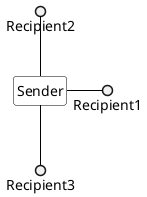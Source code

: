 @startuml

skinparam class {
  BackgroundColor White
  ArrowColor Black
  BorderColor Black
}

class Sender
Sender -() Recipient1
Recipient2 ()-- Sender  
Sender --() Recipient3 

hide members 
hide circle
@enduml